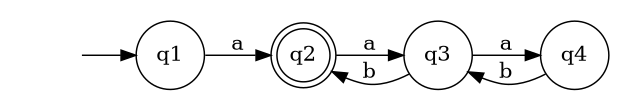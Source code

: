 digraph {
	rankdir=LR;
	margin=0.1;
	size=4;
	node [margin=0.1 shape=circle];
	q2[margin=0 shape=doublecircle];
	" "[color=white width=0];
	" " -> q1;
	q1 -> q2[label="a"];
	q2 -> q3[label="a"];
	q3 -> q2[label="b"];
	q3 -> q4[label="a"];
	q4 -> q3[label="b"];
}